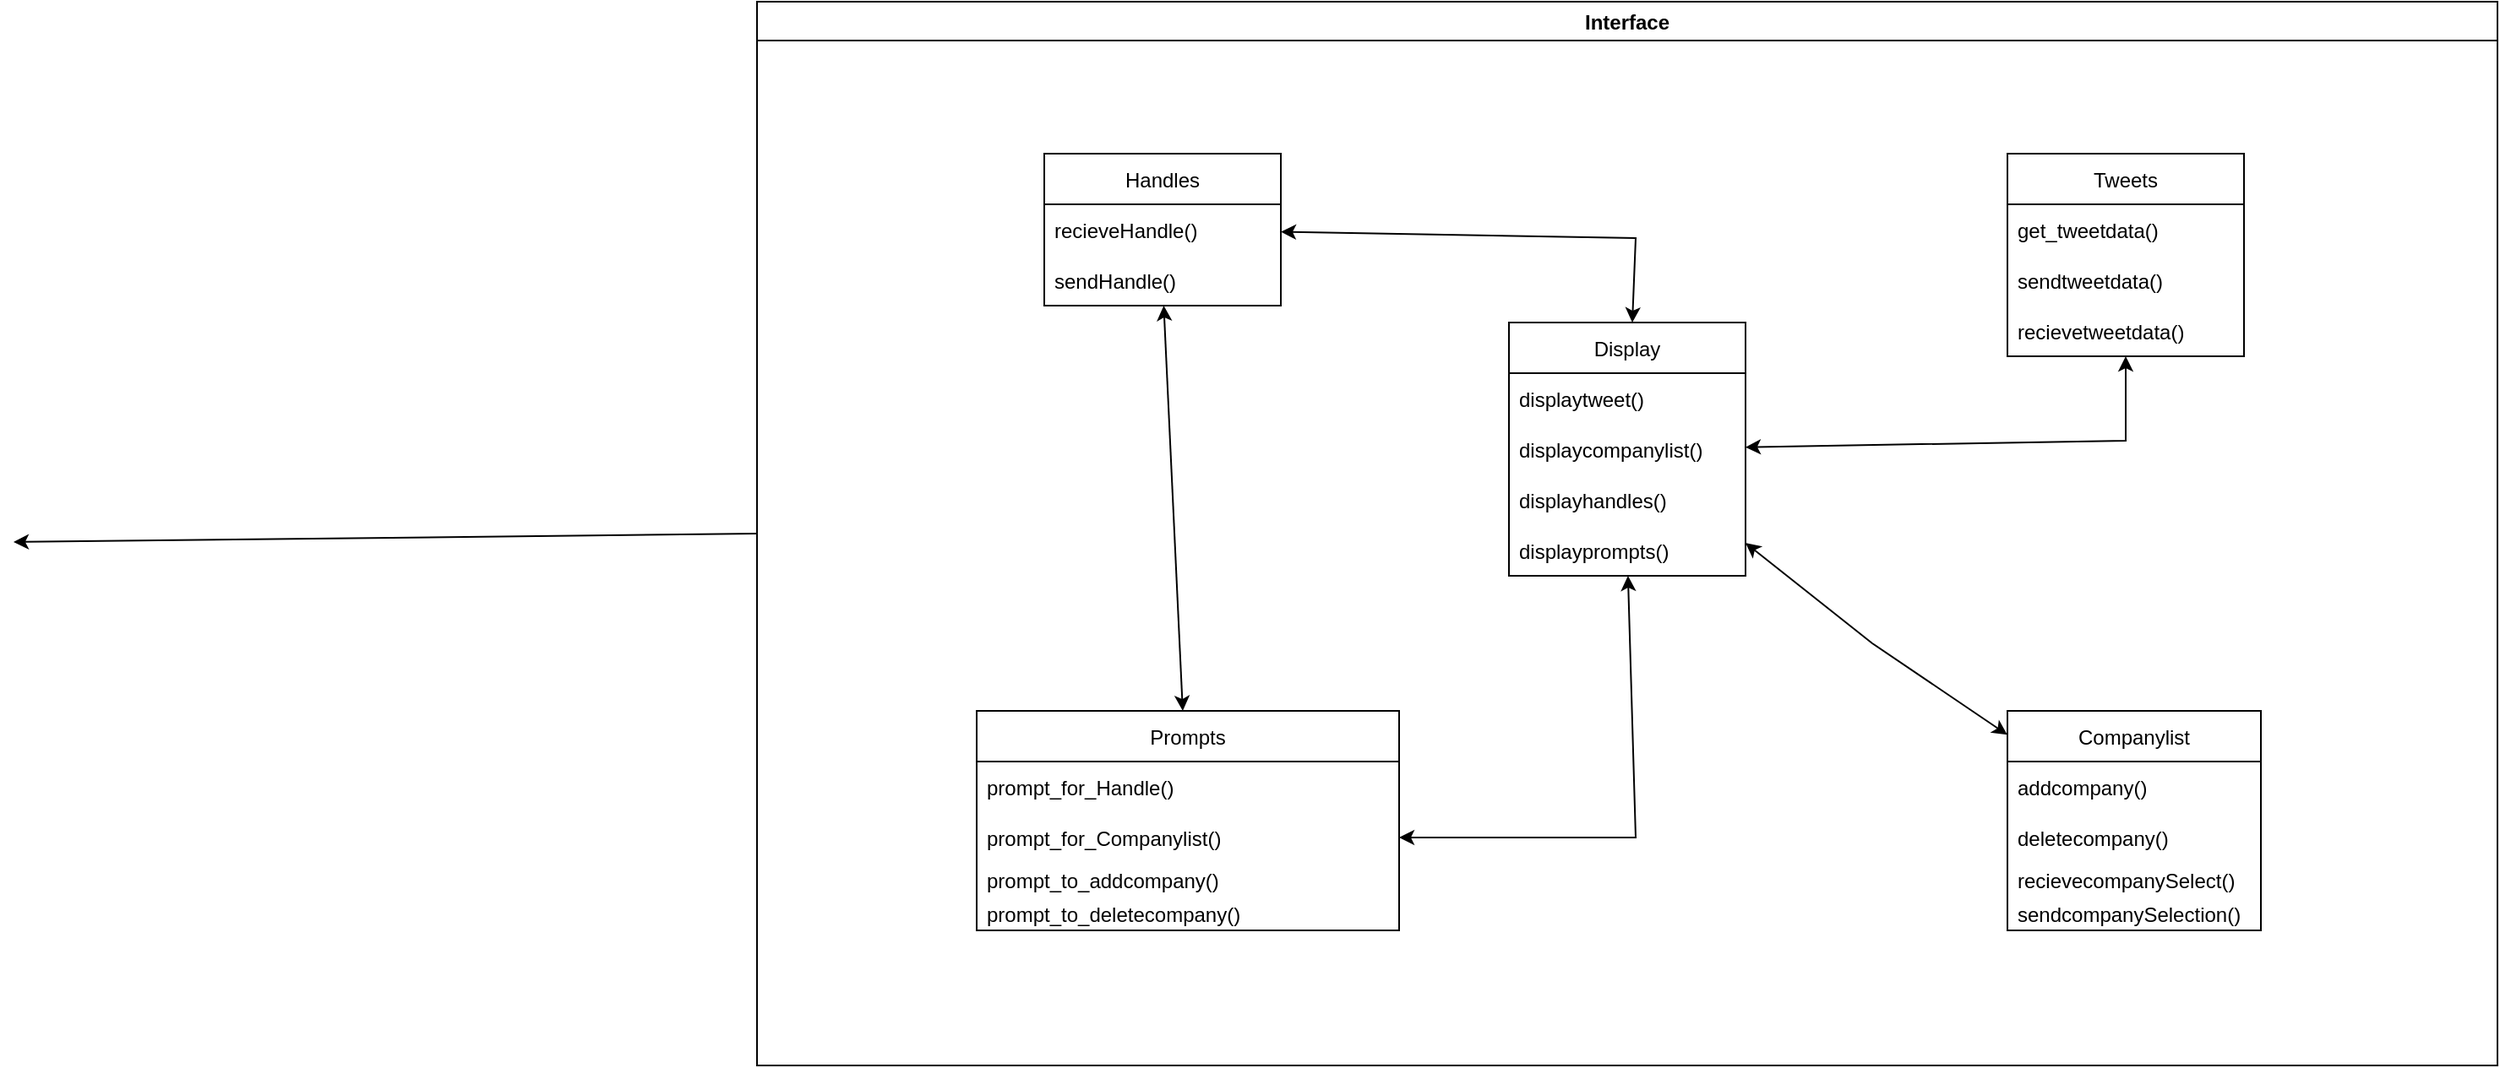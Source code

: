 <mxfile version="20.5.1" type="github">
  <diagram id="Og-3xvRDEFXyA95SZDnz" name="Page-1">
    <mxGraphModel dx="2272" dy="752" grid="1" gridSize="10" guides="1" tooltips="1" connect="1" arrows="1" fold="1" page="1" pageScale="1" pageWidth="850" pageHeight="1100" background="#FFFFFF" math="0" shadow="0">
      <root>
        <mxCell id="0" />
        <mxCell id="1" parent="0" />
        <mxCell id="FEa0ERTVzPibSUoF2DyN-6" value="Handles" style="swimlane;fontStyle=0;childLayout=stackLayout;horizontal=1;startSize=30;horizontalStack=0;resizeParent=1;resizeParentMax=0;resizeLast=0;collapsible=1;marginBottom=0;" parent="1" vertex="1">
          <mxGeometry x="80" y="150" width="140" height="90" as="geometry">
            <mxRectangle x="80" y="150" width="90" height="30" as="alternateBounds" />
          </mxGeometry>
        </mxCell>
        <mxCell id="FEa0ERTVzPibSUoF2DyN-7" value="recieveHandle()" style="text;strokeColor=none;fillColor=none;align=left;verticalAlign=middle;spacingLeft=4;spacingRight=4;overflow=hidden;points=[[0,0.5],[1,0.5]];portConstraint=eastwest;rotatable=0;" parent="FEa0ERTVzPibSUoF2DyN-6" vertex="1">
          <mxGeometry y="30" width="140" height="30" as="geometry" />
        </mxCell>
        <mxCell id="FEa0ERTVzPibSUoF2DyN-8" value="sendHandle()" style="text;strokeColor=none;fillColor=none;align=left;verticalAlign=middle;spacingLeft=4;spacingRight=4;overflow=hidden;points=[[0,0.5],[1,0.5]];portConstraint=eastwest;rotatable=0;" parent="FEa0ERTVzPibSUoF2DyN-6" vertex="1">
          <mxGeometry y="60" width="140" height="30" as="geometry" />
        </mxCell>
        <mxCell id="FEa0ERTVzPibSUoF2DyN-10" value="Tweets" style="swimlane;fontStyle=0;childLayout=stackLayout;horizontal=1;startSize=30;horizontalStack=0;resizeParent=1;resizeParentMax=0;resizeLast=0;collapsible=1;marginBottom=0;" parent="1" vertex="1">
          <mxGeometry x="650" y="150" width="140" height="120" as="geometry" />
        </mxCell>
        <mxCell id="FEa0ERTVzPibSUoF2DyN-13" value="get_tweetdata()" style="text;strokeColor=none;fillColor=none;align=left;verticalAlign=middle;spacingLeft=4;spacingRight=4;overflow=hidden;points=[[0,0.5],[1,0.5]];portConstraint=eastwest;rotatable=0;" parent="FEa0ERTVzPibSUoF2DyN-10" vertex="1">
          <mxGeometry y="30" width="140" height="30" as="geometry" />
        </mxCell>
        <mxCell id="FEa0ERTVzPibSUoF2DyN-11" value="sendtweetdata()" style="text;strokeColor=none;fillColor=none;align=left;verticalAlign=middle;spacingLeft=4;spacingRight=4;overflow=hidden;points=[[0,0.5],[1,0.5]];portConstraint=eastwest;rotatable=0;" parent="FEa0ERTVzPibSUoF2DyN-10" vertex="1">
          <mxGeometry y="60" width="140" height="30" as="geometry" />
        </mxCell>
        <mxCell id="FEa0ERTVzPibSUoF2DyN-45" value="recievetweetdata()" style="text;strokeColor=none;fillColor=none;align=left;verticalAlign=middle;spacingLeft=4;spacingRight=4;overflow=hidden;points=[[0,0.5],[1,0.5]];portConstraint=eastwest;rotatable=0;" parent="FEa0ERTVzPibSUoF2DyN-10" vertex="1">
          <mxGeometry y="90" width="140" height="30" as="geometry" />
        </mxCell>
        <mxCell id="FEa0ERTVzPibSUoF2DyN-15" value="Prompts" style="swimlane;fontStyle=0;childLayout=stackLayout;horizontal=1;startSize=30;horizontalStack=0;resizeParent=1;resizeParentMax=0;resizeLast=0;collapsible=1;marginBottom=0;" parent="1" vertex="1">
          <mxGeometry x="40" y="480" width="250" height="130" as="geometry">
            <mxRectangle x="40" y="480" width="90" height="30" as="alternateBounds" />
          </mxGeometry>
        </mxCell>
        <mxCell id="FEa0ERTVzPibSUoF2DyN-16" value="prompt_for_Handle()" style="text;strokeColor=none;fillColor=none;align=left;verticalAlign=middle;spacingLeft=4;spacingRight=4;overflow=hidden;points=[[0,0.5],[1,0.5]];portConstraint=eastwest;rotatable=0;" parent="FEa0ERTVzPibSUoF2DyN-15" vertex="1">
          <mxGeometry y="30" width="250" height="30" as="geometry" />
        </mxCell>
        <mxCell id="FEa0ERTVzPibSUoF2DyN-17" value="prompt_for_Companylist()" style="text;strokeColor=none;fillColor=none;align=left;verticalAlign=middle;spacingLeft=4;spacingRight=4;overflow=hidden;points=[[0,0.5],[1,0.5]];portConstraint=eastwest;rotatable=0;" parent="FEa0ERTVzPibSUoF2DyN-15" vertex="1">
          <mxGeometry y="60" width="250" height="30" as="geometry" />
        </mxCell>
        <mxCell id="FEa0ERTVzPibSUoF2DyN-43" value="prompt_to_addcompany()" style="text;strokeColor=none;fillColor=none;align=left;verticalAlign=middle;spacingLeft=4;spacingRight=4;overflow=hidden;points=[[0,0.5],[1,0.5]];portConstraint=eastwest;rotatable=0;" parent="FEa0ERTVzPibSUoF2DyN-15" vertex="1">
          <mxGeometry y="90" width="250" height="20" as="geometry" />
        </mxCell>
        <mxCell id="FEa0ERTVzPibSUoF2DyN-44" value="prompt_to_deletecompany()" style="text;strokeColor=none;fillColor=none;align=left;verticalAlign=middle;spacingLeft=4;spacingRight=4;overflow=hidden;points=[[0,0.5],[1,0.5]];portConstraint=eastwest;rotatable=0;" parent="FEa0ERTVzPibSUoF2DyN-15" vertex="1">
          <mxGeometry y="110" width="250" height="20" as="geometry" />
        </mxCell>
        <mxCell id="FEa0ERTVzPibSUoF2DyN-19" value="Companylist" style="swimlane;fontStyle=0;childLayout=stackLayout;horizontal=1;startSize=30;horizontalStack=0;resizeParent=1;resizeParentMax=0;resizeLast=0;collapsible=1;marginBottom=0;" parent="1" vertex="1">
          <mxGeometry x="650" y="480" width="150" height="130" as="geometry" />
        </mxCell>
        <mxCell id="FEa0ERTVzPibSUoF2DyN-20" value="addcompany()" style="text;strokeColor=none;fillColor=none;align=left;verticalAlign=middle;spacingLeft=4;spacingRight=4;overflow=hidden;points=[[0,0.5],[1,0.5]];portConstraint=eastwest;rotatable=0;" parent="FEa0ERTVzPibSUoF2DyN-19" vertex="1">
          <mxGeometry y="30" width="150" height="30" as="geometry" />
        </mxCell>
        <mxCell id="FEa0ERTVzPibSUoF2DyN-21" value="deletecompany()" style="text;strokeColor=none;fillColor=none;align=left;verticalAlign=middle;spacingLeft=4;spacingRight=4;overflow=hidden;points=[[0,0.5],[1,0.5]];portConstraint=eastwest;rotatable=0;" parent="FEa0ERTVzPibSUoF2DyN-19" vertex="1">
          <mxGeometry y="60" width="150" height="30" as="geometry" />
        </mxCell>
        <mxCell id="FEa0ERTVzPibSUoF2DyN-18" value="recievecompanySelect()" style="text;strokeColor=none;fillColor=none;align=left;verticalAlign=middle;spacingLeft=4;spacingRight=4;overflow=hidden;points=[[0,0.5],[1,0.5]];portConstraint=eastwest;rotatable=0;" parent="FEa0ERTVzPibSUoF2DyN-19" vertex="1">
          <mxGeometry y="90" width="150" height="20" as="geometry" />
        </mxCell>
        <mxCell id="FEa0ERTVzPibSUoF2DyN-34" value="sendcompanySelection()" style="text;strokeColor=none;fillColor=none;align=left;verticalAlign=middle;spacingLeft=4;spacingRight=4;overflow=hidden;points=[[0,0.5],[1,0.5]];portConstraint=eastwest;rotatable=0;" parent="FEa0ERTVzPibSUoF2DyN-19" vertex="1">
          <mxGeometry y="110" width="150" height="20" as="geometry" />
        </mxCell>
        <mxCell id="FEa0ERTVzPibSUoF2DyN-23" value="Display" style="swimlane;fontStyle=0;childLayout=stackLayout;horizontal=1;startSize=30;horizontalStack=0;resizeParent=1;resizeParentMax=0;resizeLast=0;collapsible=1;marginBottom=0;" parent="1" vertex="1">
          <mxGeometry x="355" y="250" width="140" height="150" as="geometry" />
        </mxCell>
        <mxCell id="FEa0ERTVzPibSUoF2DyN-24" value="displaytweet()" style="text;strokeColor=none;fillColor=none;align=left;verticalAlign=middle;spacingLeft=4;spacingRight=4;overflow=hidden;points=[[0,0.5],[1,0.5]];portConstraint=eastwest;rotatable=0;" parent="FEa0ERTVzPibSUoF2DyN-23" vertex="1">
          <mxGeometry y="30" width="140" height="30" as="geometry" />
        </mxCell>
        <mxCell id="FEa0ERTVzPibSUoF2DyN-25" value="displaycompanylist()" style="text;strokeColor=none;fillColor=none;align=left;verticalAlign=middle;spacingLeft=4;spacingRight=4;overflow=hidden;points=[[0,0.5],[1,0.5]];portConstraint=eastwest;rotatable=0;" parent="FEa0ERTVzPibSUoF2DyN-23" vertex="1">
          <mxGeometry y="60" width="140" height="30" as="geometry" />
        </mxCell>
        <mxCell id="FEa0ERTVzPibSUoF2DyN-26" value="displayhandles()" style="text;strokeColor=none;fillColor=none;align=left;verticalAlign=middle;spacingLeft=4;spacingRight=4;overflow=hidden;points=[[0,0.5],[1,0.5]];portConstraint=eastwest;rotatable=0;" parent="FEa0ERTVzPibSUoF2DyN-23" vertex="1">
          <mxGeometry y="90" width="140" height="30" as="geometry" />
        </mxCell>
        <mxCell id="FEa0ERTVzPibSUoF2DyN-41" value="displayprompts()" style="text;strokeColor=none;fillColor=none;align=left;verticalAlign=middle;spacingLeft=4;spacingRight=4;overflow=hidden;points=[[0,0.5],[1,0.5]];portConstraint=eastwest;rotatable=0;" parent="FEa0ERTVzPibSUoF2DyN-23" vertex="1">
          <mxGeometry y="120" width="140" height="30" as="geometry" />
        </mxCell>
        <mxCell id="FEa0ERTVzPibSUoF2DyN-62" value="" style="endArrow=classic;startArrow=classic;html=1;rounded=0;" parent="1" source="FEa0ERTVzPibSUoF2DyN-15" target="FEa0ERTVzPibSUoF2DyN-8" edge="1">
          <mxGeometry width="50" height="50" relative="1" as="geometry">
            <mxPoint x="120" y="410" as="sourcePoint" />
            <mxPoint x="170" y="360" as="targetPoint" />
          </mxGeometry>
        </mxCell>
        <mxCell id="FEa0ERTVzPibSUoF2DyN-63" value="" style="endArrow=classic;startArrow=classic;html=1;rounded=0;" parent="1" source="FEa0ERTVzPibSUoF2DyN-23" target="FEa0ERTVzPibSUoF2DyN-6" edge="1">
          <mxGeometry width="50" height="50" relative="1" as="geometry">
            <mxPoint x="380" y="210" as="sourcePoint" />
            <mxPoint x="430" y="160" as="targetPoint" />
            <Array as="points">
              <mxPoint x="430" y="200" />
            </Array>
          </mxGeometry>
        </mxCell>
        <mxCell id="FEa0ERTVzPibSUoF2DyN-64" value="" style="endArrow=classic;startArrow=classic;html=1;rounded=0;" parent="1" source="FEa0ERTVzPibSUoF2DyN-17" target="FEa0ERTVzPibSUoF2DyN-41" edge="1">
          <mxGeometry width="50" height="50" relative="1" as="geometry">
            <mxPoint x="588" y="593.75" as="sourcePoint" />
            <mxPoint x="440" y="390" as="targetPoint" />
            <Array as="points">
              <mxPoint x="430" y="555" />
            </Array>
          </mxGeometry>
        </mxCell>
        <mxCell id="FEa0ERTVzPibSUoF2DyN-68" value="" style="endArrow=classic;startArrow=classic;html=1;rounded=0;" parent="1" source="FEa0ERTVzPibSUoF2DyN-19" target="FEa0ERTVzPibSUoF2DyN-23" edge="1">
          <mxGeometry width="50" height="50" relative="1" as="geometry">
            <mxPoint x="600" y="380" as="sourcePoint" />
            <mxPoint x="650" y="330" as="targetPoint" />
            <Array as="points">
              <mxPoint x="570" y="440" />
            </Array>
          </mxGeometry>
        </mxCell>
        <mxCell id="FEa0ERTVzPibSUoF2DyN-71" value="" style="endArrow=classic;startArrow=classic;html=1;rounded=0;" parent="1" source="FEa0ERTVzPibSUoF2DyN-45" target="FEa0ERTVzPibSUoF2DyN-23" edge="1">
          <mxGeometry width="50" height="50" relative="1" as="geometry">
            <mxPoint x="728" y="383.75" as="sourcePoint" />
            <mxPoint x="520" y="330" as="targetPoint" />
            <Array as="points">
              <mxPoint x="720" y="320" />
            </Array>
          </mxGeometry>
        </mxCell>
        <mxCell id="mfO6VsYWuOgRrmGCH8Ri-1" value="Interface" style="swimlane;" parent="1" vertex="1">
          <mxGeometry x="-90" y="60" width="1030" height="630" as="geometry" />
        </mxCell>
        <mxCell id="mfO6VsYWuOgRrmGCH8Ri-2" value="" style="endArrow=classic;html=1;rounded=0;exitX=0;exitY=0.5;exitDx=0;exitDy=0;" parent="1" source="mfO6VsYWuOgRrmGCH8Ri-1" edge="1">
          <mxGeometry width="50" height="50" relative="1" as="geometry">
            <mxPoint x="-80" y="460" as="sourcePoint" />
            <mxPoint x="-530" y="380" as="targetPoint" />
            <Array as="points" />
          </mxGeometry>
        </mxCell>
      </root>
    </mxGraphModel>
  </diagram>
</mxfile>
